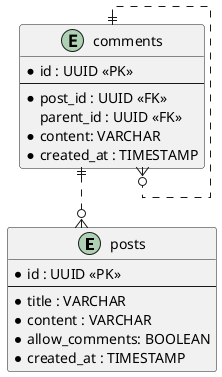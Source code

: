 @startuml er-diagram

skinparam linetype ortho

entity "posts" as post_table {
  *id : UUID <<PK>>
  --
'   *user_id : INTEGER <<FK>>
  *title : VARCHAR
  *content : VARCHAR
  *allow_comments: BOOLEAN
  *created_at : TIMESTAMP
}

entity "comments" as comment_table {
  *id : UUID <<PK>>
  --
  *post_id : UUID <<FK>>
  parent_id : UUID <<FK>>
  *content: VARCHAR
  *created_at : TIMESTAMP
}

comment_table ||..o{ post_table
comment_table ||..o{ comment_table

@enduml